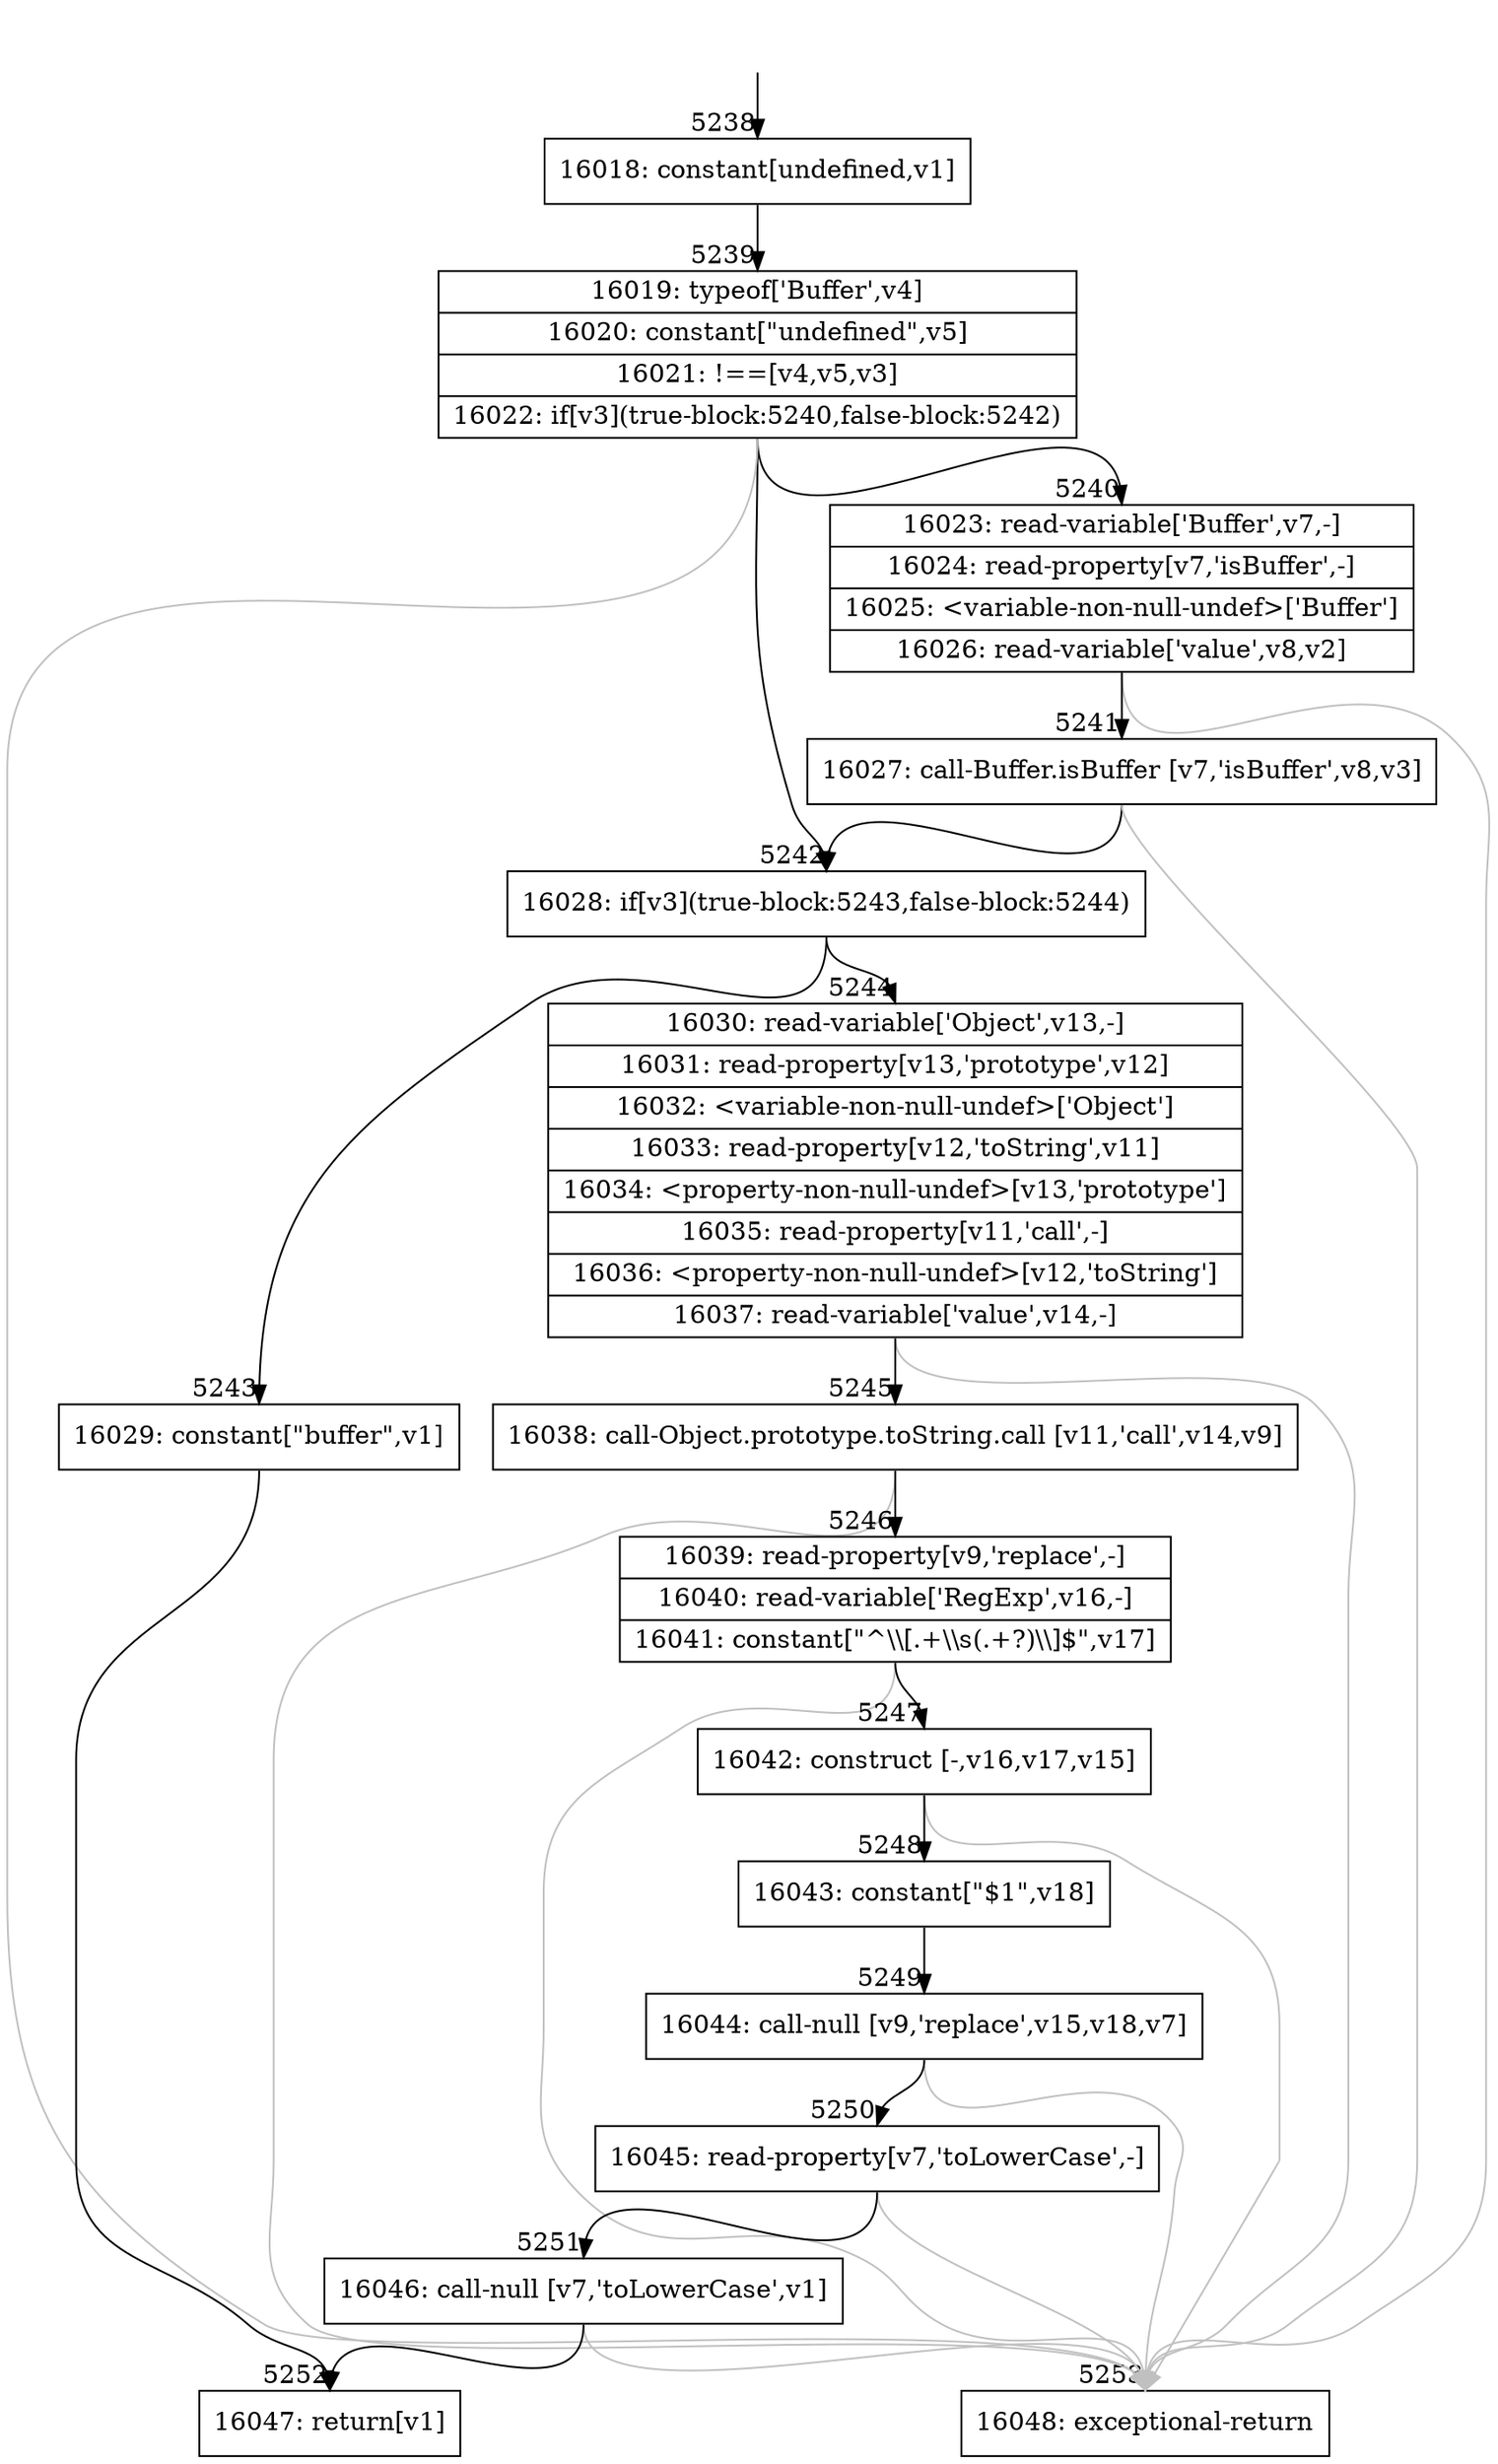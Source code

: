 digraph {
rankdir="TD"
BB_entry460[shape=none,label=""];
BB_entry460 -> BB5238 [tailport=s, headport=n, headlabel="    5238"]
BB5238 [shape=record label="{16018: constant[undefined,v1]}" ] 
BB5238 -> BB5239 [tailport=s, headport=n, headlabel="      5239"]
BB5239 [shape=record label="{16019: typeof['Buffer',v4]|16020: constant[\"undefined\",v5]|16021: !==[v4,v5,v3]|16022: if[v3](true-block:5240,false-block:5242)}" ] 
BB5239 -> BB5242 [tailport=s, headport=n, headlabel="      5242"]
BB5239 -> BB5240 [tailport=s, headport=n, headlabel="      5240"]
BB5239 -> BB5253 [tailport=s, headport=n, color=gray, headlabel="      5253"]
BB5240 [shape=record label="{16023: read-variable['Buffer',v7,-]|16024: read-property[v7,'isBuffer',-]|16025: \<variable-non-null-undef\>['Buffer']|16026: read-variable['value',v8,v2]}" ] 
BB5240 -> BB5241 [tailport=s, headport=n, headlabel="      5241"]
BB5240 -> BB5253 [tailport=s, headport=n, color=gray]
BB5241 [shape=record label="{16027: call-Buffer.isBuffer [v7,'isBuffer',v8,v3]}" ] 
BB5241 -> BB5242 [tailport=s, headport=n]
BB5241 -> BB5253 [tailport=s, headport=n, color=gray]
BB5242 [shape=record label="{16028: if[v3](true-block:5243,false-block:5244)}" ] 
BB5242 -> BB5243 [tailport=s, headport=n, headlabel="      5243"]
BB5242 -> BB5244 [tailport=s, headport=n, headlabel="      5244"]
BB5243 [shape=record label="{16029: constant[\"buffer\",v1]}" ] 
BB5243 -> BB5252 [tailport=s, headport=n, headlabel="      5252"]
BB5244 [shape=record label="{16030: read-variable['Object',v13,-]|16031: read-property[v13,'prototype',v12]|16032: \<variable-non-null-undef\>['Object']|16033: read-property[v12,'toString',v11]|16034: \<property-non-null-undef\>[v13,'prototype']|16035: read-property[v11,'call',-]|16036: \<property-non-null-undef\>[v12,'toString']|16037: read-variable['value',v14,-]}" ] 
BB5244 -> BB5245 [tailport=s, headport=n, headlabel="      5245"]
BB5244 -> BB5253 [tailport=s, headport=n, color=gray]
BB5245 [shape=record label="{16038: call-Object.prototype.toString.call [v11,'call',v14,v9]}" ] 
BB5245 -> BB5246 [tailport=s, headport=n, headlabel="      5246"]
BB5245 -> BB5253 [tailport=s, headport=n, color=gray]
BB5246 [shape=record label="{16039: read-property[v9,'replace',-]|16040: read-variable['RegExp',v16,-]|16041: constant[\"^\\\\[.+\\\\s(.+?)\\\\]$\",v17]}" ] 
BB5246 -> BB5247 [tailport=s, headport=n, headlabel="      5247"]
BB5246 -> BB5253 [tailport=s, headport=n, color=gray]
BB5247 [shape=record label="{16042: construct [-,v16,v17,v15]}" ] 
BB5247 -> BB5248 [tailport=s, headport=n, headlabel="      5248"]
BB5247 -> BB5253 [tailport=s, headport=n, color=gray]
BB5248 [shape=record label="{16043: constant[\"$1\",v18]}" ] 
BB5248 -> BB5249 [tailport=s, headport=n, headlabel="      5249"]
BB5249 [shape=record label="{16044: call-null [v9,'replace',v15,v18,v7]}" ] 
BB5249 -> BB5250 [tailport=s, headport=n, headlabel="      5250"]
BB5249 -> BB5253 [tailport=s, headport=n, color=gray]
BB5250 [shape=record label="{16045: read-property[v7,'toLowerCase',-]}" ] 
BB5250 -> BB5251 [tailport=s, headport=n, headlabel="      5251"]
BB5250 -> BB5253 [tailport=s, headport=n, color=gray]
BB5251 [shape=record label="{16046: call-null [v7,'toLowerCase',v1]}" ] 
BB5251 -> BB5252 [tailport=s, headport=n]
BB5251 -> BB5253 [tailport=s, headport=n, color=gray]
BB5252 [shape=record label="{16047: return[v1]}" ] 
BB5253 [shape=record label="{16048: exceptional-return}" ] 
//#$~ 6074
}
